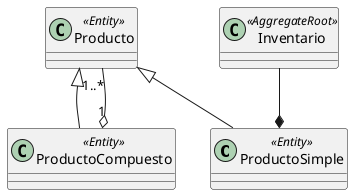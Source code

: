 @startuml
class ProductoSimple << Entity >>
class ProductoCompuesto<< Entity >>
class Producto << Entity >>
class Inventario << AggregateRoot >>

Producto <|-- ProductoSimple
Producto <|-- ProductoCompuesto

Inventario --* ProductoSimple
ProductoCompuesto "1" o-- "1..*" Producto
@enduml



